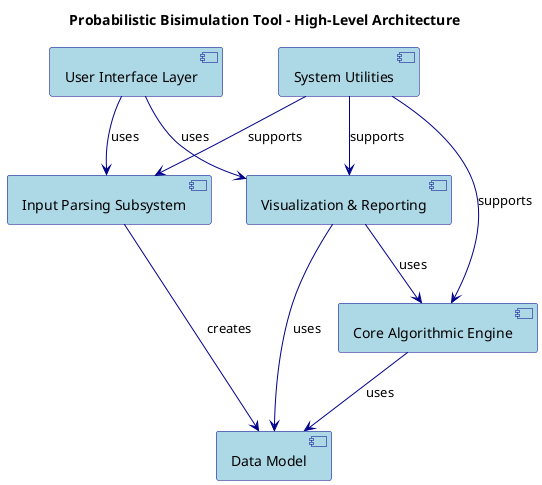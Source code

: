 @startuml System Architecture

' Style settings
skinparam componentStyle uml2
skinparam component {
    BackgroundColor LightBlue
    BorderColor DarkBlue
    ArrowColor DarkBlue
}

' Title
title Probabilistic Bisimulation Tool - High-Level Architecture

' Major Components
[User Interface Layer] as UI
[Input Parsing Subsystem] as Parser
[Core Algorithmic Engine] as Core
[Data Model] as Data
[Visualization & Reporting] as Viz
[System Utilities] as Utils

' Primary Relationships
UI --> Parser : uses
UI --> Viz : uses
Parser --> Data : creates
Core --> Data : uses
Viz --> Core : uses
Viz --> Data : uses

Utils --> Parser : supports
Utils --> Core : supports
Utils --> Viz : supports

@enduml 